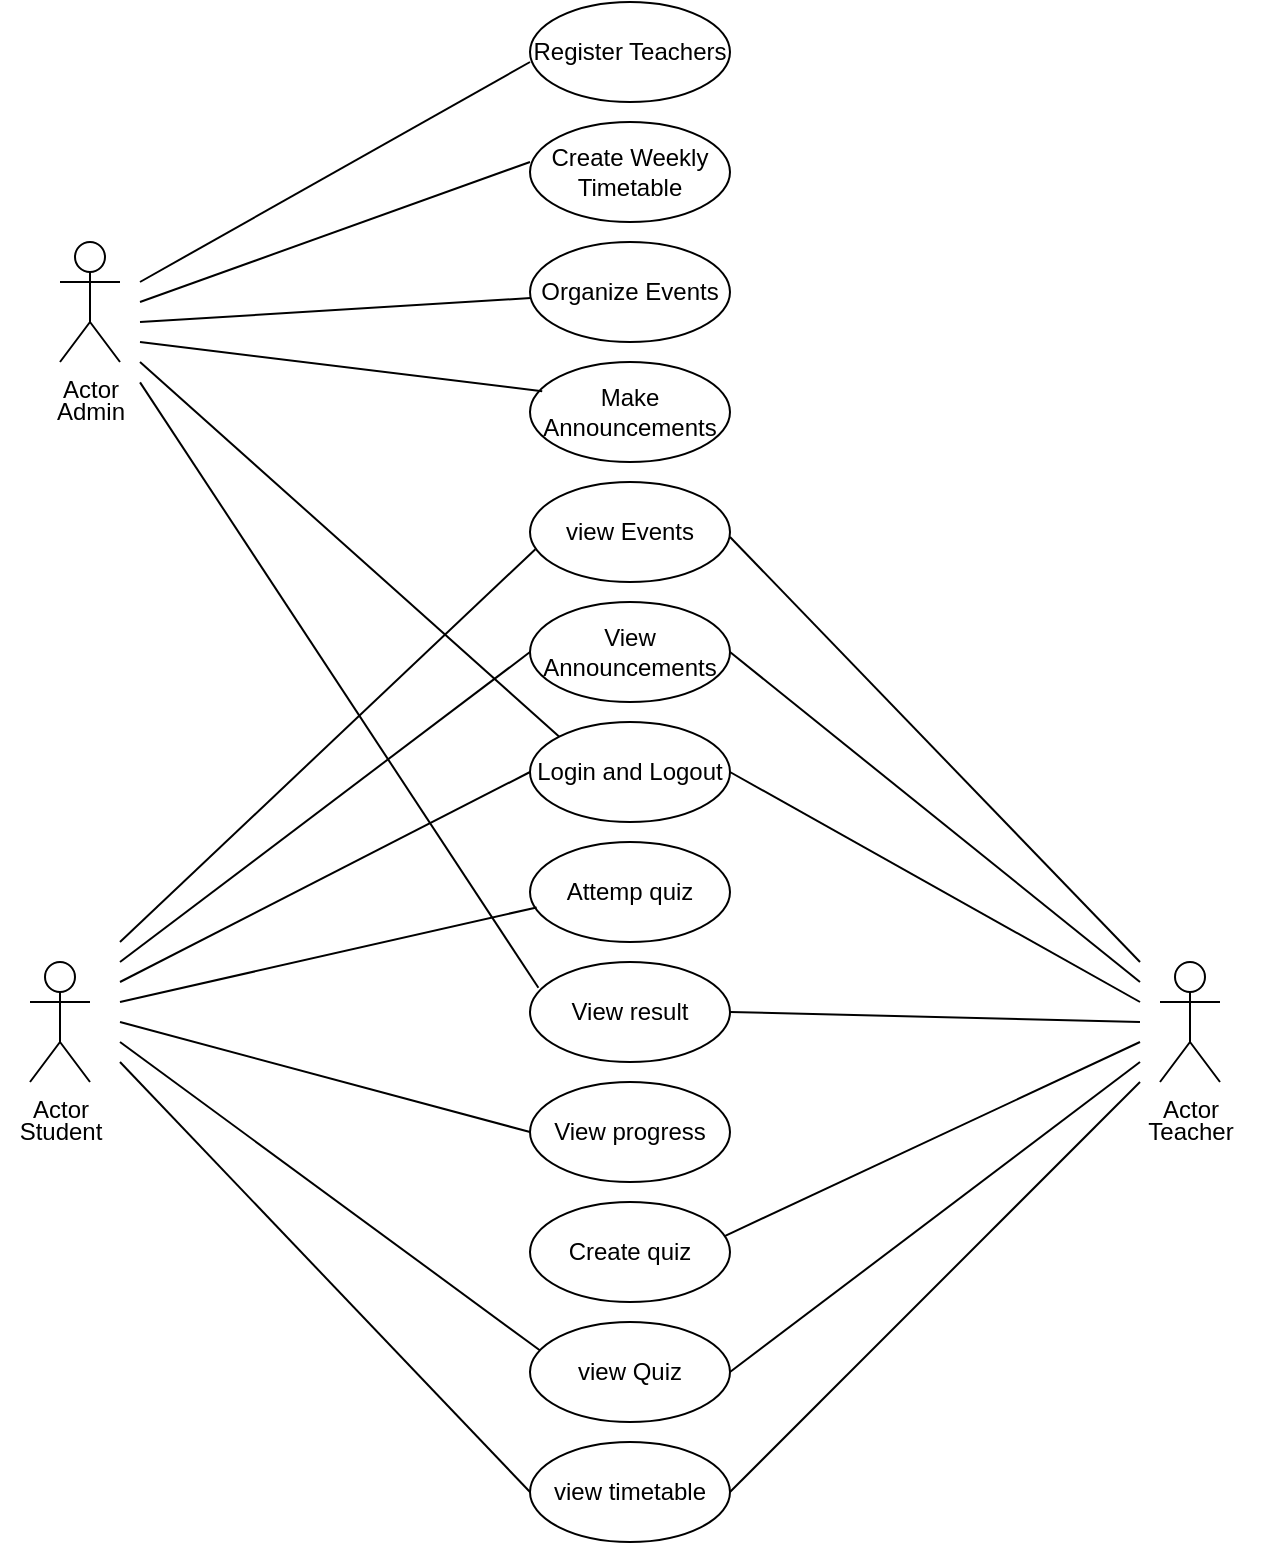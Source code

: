 <mxfile version="24.3.1" type="google">
  <diagram name="Page-1" id="80YjcgY9GlqfkaMrTLto">
    <mxGraphModel grid="1" page="1" gridSize="10" guides="1" tooltips="1" connect="1" arrows="1" fold="1" pageScale="1" pageWidth="850" pageHeight="1100" math="0" shadow="0">
      <root>
        <mxCell id="0" />
        <mxCell id="1" parent="0" />
        <mxCell id="MgeRAW2i2I9PQqgOFt5q-2" value="Login and Logout" style="ellipse;whiteSpace=wrap;html=1;" vertex="1" parent="1">
          <mxGeometry x="385" y="520" width="100" height="50" as="geometry" />
        </mxCell>
        <mxCell id="MgeRAW2i2I9PQqgOFt5q-6" value="Actor" style="shape=umlActor;verticalLabelPosition=bottom;verticalAlign=top;html=1;outlineConnect=0;" vertex="1" parent="1">
          <mxGeometry x="135" y="640" width="30" height="60" as="geometry" />
        </mxCell>
        <mxCell id="MgeRAW2i2I9PQqgOFt5q-7" value="Student" style="text;html=1;align=center;verticalAlign=middle;resizable=0;points=[];autosize=1;strokeColor=none;fillColor=none;" vertex="1" parent="1">
          <mxGeometry x="120" y="710" width="60" height="30" as="geometry" />
        </mxCell>
        <mxCell id="MgeRAW2i2I9PQqgOFt5q-9" value="Attemp quiz" style="ellipse;whiteSpace=wrap;html=1;" vertex="1" parent="1">
          <mxGeometry x="385" y="580" width="100" height="50" as="geometry" />
        </mxCell>
        <mxCell id="MgeRAW2i2I9PQqgOFt5q-10" value="View result" style="ellipse;whiteSpace=wrap;html=1;" vertex="1" parent="1">
          <mxGeometry x="385" y="640" width="100" height="50" as="geometry" />
        </mxCell>
        <mxCell id="MgeRAW2i2I9PQqgOFt5q-11" value="View progress" style="ellipse;whiteSpace=wrap;html=1;" vertex="1" parent="1">
          <mxGeometry x="385" y="700" width="100" height="50" as="geometry" />
        </mxCell>
        <mxCell id="MgeRAW2i2I9PQqgOFt5q-23" value="Actor" style="shape=umlActor;verticalLabelPosition=bottom;verticalAlign=top;html=1;outlineConnect=0;" vertex="1" parent="1">
          <mxGeometry x="700" y="640" width="30" height="60" as="geometry" />
        </mxCell>
        <mxCell id="MgeRAW2i2I9PQqgOFt5q-24" value="Teacher" style="text;html=1;align=center;verticalAlign=middle;resizable=0;points=[];autosize=1;strokeColor=none;fillColor=none;" vertex="1" parent="1">
          <mxGeometry x="680" y="710" width="70" height="30" as="geometry" />
        </mxCell>
        <mxCell id="MgeRAW2i2I9PQqgOFt5q-25" value="Create quiz" style="ellipse;whiteSpace=wrap;html=1;" vertex="1" parent="1">
          <mxGeometry x="385" y="760" width="100" height="50" as="geometry" />
        </mxCell>
        <mxCell id="MgeRAW2i2I9PQqgOFt5q-30" value="view timetable" style="ellipse;whiteSpace=wrap;html=1;" vertex="1" parent="1">
          <mxGeometry x="385" y="880" width="100" height="50" as="geometry" />
        </mxCell>
        <mxCell id="MgeRAW2i2I9PQqgOFt5q-31" value="view Quiz" style="ellipse;whiteSpace=wrap;html=1;" vertex="1" parent="1">
          <mxGeometry x="385" y="820" width="100" height="50" as="geometry" />
        </mxCell>
        <mxCell id="MgeRAW2i2I9PQqgOFt5q-41" value="" style="endArrow=none;html=1;rounded=0;exitX=0;exitY=0.5;exitDx=0;exitDy=0;" edge="1" parent="1" source="MgeRAW2i2I9PQqgOFt5q-2">
          <mxGeometry width="50" height="50" relative="1" as="geometry">
            <mxPoint x="525" y="970" as="sourcePoint" />
            <mxPoint x="180" y="650" as="targetPoint" />
          </mxGeometry>
        </mxCell>
        <mxCell id="MgeRAW2i2I9PQqgOFt5q-42" value="" style="endArrow=none;html=1;rounded=0;exitX=0;exitY=0.5;exitDx=0;exitDy=0;" edge="1" parent="1" source="MgeRAW2i2I9PQqgOFt5q-30">
          <mxGeometry width="50" height="50" relative="1" as="geometry">
            <mxPoint x="395" y="855" as="sourcePoint" />
            <mxPoint x="180" y="690" as="targetPoint" />
          </mxGeometry>
        </mxCell>
        <mxCell id="MgeRAW2i2I9PQqgOFt5q-44" value="" style="endArrow=none;html=1;rounded=0;exitX=1;exitY=0.5;exitDx=0;exitDy=0;" edge="1" parent="1" source="MgeRAW2i2I9PQqgOFt5q-30">
          <mxGeometry width="50" height="50" relative="1" as="geometry">
            <mxPoint x="505" y="840" as="sourcePoint" />
            <mxPoint x="690" y="700" as="targetPoint" />
          </mxGeometry>
        </mxCell>
        <mxCell id="MgeRAW2i2I9PQqgOFt5q-47" value="" style="endArrow=none;html=1;rounded=0;exitX=0;exitY=0.5;exitDx=0;exitDy=0;" edge="1" parent="1" source="MgeRAW2i2I9PQqgOFt5q-11">
          <mxGeometry width="50" height="50" relative="1" as="geometry">
            <mxPoint x="505" y="750" as="sourcePoint" />
            <mxPoint x="180" y="670" as="targetPoint" />
          </mxGeometry>
        </mxCell>
        <mxCell id="MgeRAW2i2I9PQqgOFt5q-49" value="" style="endArrow=none;html=1;rounded=0;exitX=1;exitY=0.5;exitDx=0;exitDy=0;" edge="1" parent="1" source="MgeRAW2i2I9PQqgOFt5q-31">
          <mxGeometry width="50" height="50" relative="1" as="geometry">
            <mxPoint x="505" y="780" as="sourcePoint" />
            <mxPoint x="690" y="690" as="targetPoint" />
          </mxGeometry>
        </mxCell>
        <mxCell id="MgeRAW2i2I9PQqgOFt5q-50" value="" style="endArrow=none;html=1;rounded=0;exitX=0.976;exitY=0.338;exitDx=0;exitDy=0;exitPerimeter=0;" edge="1" parent="1" source="MgeRAW2i2I9PQqgOFt5q-25">
          <mxGeometry width="50" height="50" relative="1" as="geometry">
            <mxPoint x="505" y="780" as="sourcePoint" />
            <mxPoint x="690" y="680" as="targetPoint" />
          </mxGeometry>
        </mxCell>
        <mxCell id="MgeRAW2i2I9PQqgOFt5q-54" value="" style="endArrow=none;html=1;rounded=0;entryX=1;entryY=0.5;entryDx=0;entryDy=0;" edge="1" parent="1" target="MgeRAW2i2I9PQqgOFt5q-10">
          <mxGeometry width="50" height="50" relative="1" as="geometry">
            <mxPoint x="690" y="670" as="sourcePoint" />
            <mxPoint x="555" y="730" as="targetPoint" />
          </mxGeometry>
        </mxCell>
        <mxCell id="MgeRAW2i2I9PQqgOFt5q-55" value="" style="endArrow=none;html=1;rounded=0;entryX=0.033;entryY=0.654;entryDx=0;entryDy=0;entryPerimeter=0;" edge="1" parent="1" target="MgeRAW2i2I9PQqgOFt5q-9">
          <mxGeometry width="50" height="50" relative="1" as="geometry">
            <mxPoint x="180" y="660" as="sourcePoint" />
            <mxPoint x="555" y="730" as="targetPoint" />
          </mxGeometry>
        </mxCell>
        <mxCell id="MgeRAW2i2I9PQqgOFt5q-56" value="" style="endArrow=none;html=1;rounded=0;exitX=0.049;exitY=0.283;exitDx=0;exitDy=0;exitPerimeter=0;" edge="1" parent="1" source="MgeRAW2i2I9PQqgOFt5q-31">
          <mxGeometry width="50" height="50" relative="1" as="geometry">
            <mxPoint x="505" y="780" as="sourcePoint" />
            <mxPoint x="180" y="680" as="targetPoint" />
          </mxGeometry>
        </mxCell>
        <mxCell id="MgeRAW2i2I9PQqgOFt5q-58" value="" style="endArrow=none;html=1;rounded=0;exitX=1;exitY=0.5;exitDx=0;exitDy=0;" edge="1" parent="1" source="MgeRAW2i2I9PQqgOFt5q-2">
          <mxGeometry width="50" height="50" relative="1" as="geometry">
            <mxPoint x="505" y="780" as="sourcePoint" />
            <mxPoint x="690" y="660" as="targetPoint" />
          </mxGeometry>
        </mxCell>
        <mxCell id="MgeRAW2i2I9PQqgOFt5q-60" value="Actor" style="shape=umlActor;verticalLabelPosition=bottom;verticalAlign=top;html=1;outlineConnect=0;" vertex="1" parent="1">
          <mxGeometry x="150" y="280" width="30" height="60" as="geometry" />
        </mxCell>
        <mxCell id="MgeRAW2i2I9PQqgOFt5q-61" value="Admin" style="text;html=1;align=center;verticalAlign=middle;resizable=0;points=[];autosize=1;strokeColor=none;fillColor=none;" vertex="1" parent="1">
          <mxGeometry x="135" y="350" width="60" height="30" as="geometry" />
        </mxCell>
        <mxCell id="MgeRAW2i2I9PQqgOFt5q-62" value="Make Announcements" style="ellipse;whiteSpace=wrap;html=1;" vertex="1" parent="1">
          <mxGeometry x="385" y="340" width="100" height="50" as="geometry" />
        </mxCell>
        <mxCell id="MgeRAW2i2I9PQqgOFt5q-63" value="Organize Events" style="ellipse;whiteSpace=wrap;html=1;" vertex="1" parent="1">
          <mxGeometry x="385" y="280" width="100" height="50" as="geometry" />
        </mxCell>
        <mxCell id="MgeRAW2i2I9PQqgOFt5q-64" value="Create Weekly Timetable" style="ellipse;whiteSpace=wrap;html=1;" vertex="1" parent="1">
          <mxGeometry x="385" y="220" width="100" height="50" as="geometry" />
        </mxCell>
        <mxCell id="MgeRAW2i2I9PQqgOFt5q-66" value="" style="endArrow=none;html=1;rounded=0;exitX=0;exitY=0.5;exitDx=0;exitDy=0;" edge="1" parent="1">
          <mxGeometry width="50" height="50" relative="1" as="geometry">
            <mxPoint x="385" y="240" as="sourcePoint" />
            <mxPoint x="190" y="310" as="targetPoint" />
          </mxGeometry>
        </mxCell>
        <mxCell id="MgeRAW2i2I9PQqgOFt5q-67" value="" style="endArrow=none;html=1;rounded=0;" edge="1" parent="1" source="MgeRAW2i2I9PQqgOFt5q-63">
          <mxGeometry width="50" height="50" relative="1" as="geometry">
            <mxPoint x="385" y="250" as="sourcePoint" />
            <mxPoint x="190" y="320" as="targetPoint" />
          </mxGeometry>
        </mxCell>
        <mxCell id="MgeRAW2i2I9PQqgOFt5q-68" value="" style="endArrow=none;html=1;rounded=0;exitX=0.061;exitY=0.292;exitDx=0;exitDy=0;exitPerimeter=0;" edge="1" parent="1" source="MgeRAW2i2I9PQqgOFt5q-62">
          <mxGeometry width="50" height="50" relative="1" as="geometry">
            <mxPoint x="385" y="314" as="sourcePoint" />
            <mxPoint x="190" y="330" as="targetPoint" />
          </mxGeometry>
        </mxCell>
        <mxCell id="MgeRAW2i2I9PQqgOFt5q-69" value="" style="endArrow=none;html=1;rounded=0;exitX=0;exitY=0;exitDx=0;exitDy=0;" edge="1" parent="1" source="MgeRAW2i2I9PQqgOFt5q-2">
          <mxGeometry width="50" height="50" relative="1" as="geometry">
            <mxPoint x="391" y="370" as="sourcePoint" />
            <mxPoint x="190" y="340" as="targetPoint" />
          </mxGeometry>
        </mxCell>
        <mxCell id="MgeRAW2i2I9PQqgOFt5q-70" value="Register Teachers" style="ellipse;whiteSpace=wrap;html=1;" vertex="1" parent="1">
          <mxGeometry x="385" y="160" width="100" height="50" as="geometry" />
        </mxCell>
        <mxCell id="MgeRAW2i2I9PQqgOFt5q-71" value="" style="endArrow=none;html=1;rounded=0;exitX=0;exitY=0.5;exitDx=0;exitDy=0;" edge="1" parent="1">
          <mxGeometry width="50" height="50" relative="1" as="geometry">
            <mxPoint x="385" y="190" as="sourcePoint" />
            <mxPoint x="190" y="300" as="targetPoint" />
          </mxGeometry>
        </mxCell>
        <mxCell id="MgeRAW2i2I9PQqgOFt5q-72" value="" style="endArrow=none;html=1;rounded=0;exitX=0.042;exitY=0.258;exitDx=0;exitDy=0;entryX=0.917;entryY=0.006;entryDx=0;entryDy=0;entryPerimeter=0;exitPerimeter=0;" edge="1" parent="1" source="MgeRAW2i2I9PQqgOFt5q-10" target="MgeRAW2i2I9PQqgOFt5q-61">
          <mxGeometry width="50" height="50" relative="1" as="geometry">
            <mxPoint x="409" y="418" as="sourcePoint" />
            <mxPoint x="290" y="335" as="targetPoint" />
          </mxGeometry>
        </mxCell>
        <mxCell id="LHJ4jS80kU_DFM4So3GE-1" value="view Events" style="ellipse;whiteSpace=wrap;html=1;" vertex="1" parent="1">
          <mxGeometry x="385" y="400" width="100" height="50" as="geometry" />
        </mxCell>
        <mxCell id="LHJ4jS80kU_DFM4So3GE-2" value="View Announcements" style="ellipse;whiteSpace=wrap;html=1;" vertex="1" parent="1">
          <mxGeometry x="385" y="460" width="100" height="50" as="geometry" />
        </mxCell>
        <mxCell id="LHJ4jS80kU_DFM4So3GE-5" value="" style="endArrow=none;html=1;rounded=0;exitX=0;exitY=0.5;exitDx=0;exitDy=0;" edge="1" parent="1" source="LHJ4jS80kU_DFM4So3GE-2">
          <mxGeometry width="50" height="50" relative="1" as="geometry">
            <mxPoint x="385" y="535" as="sourcePoint" />
            <mxPoint x="180" y="640" as="targetPoint" />
          </mxGeometry>
        </mxCell>
        <mxCell id="LHJ4jS80kU_DFM4So3GE-6" value="" style="endArrow=none;html=1;rounded=0;exitX=0.027;exitY=0.672;exitDx=0;exitDy=0;exitPerimeter=0;" edge="1" parent="1" source="LHJ4jS80kU_DFM4So3GE-1">
          <mxGeometry width="50" height="50" relative="1" as="geometry">
            <mxPoint x="390" y="430" as="sourcePoint" />
            <mxPoint x="180" y="630" as="targetPoint" />
          </mxGeometry>
        </mxCell>
        <mxCell id="LHJ4jS80kU_DFM4So3GE-8" value="" style="endArrow=none;html=1;rounded=0;exitX=1;exitY=0.5;exitDx=0;exitDy=0;" edge="1" parent="1" source="LHJ4jS80kU_DFM4So3GE-2">
          <mxGeometry width="50" height="50" relative="1" as="geometry">
            <mxPoint x="495" y="555" as="sourcePoint" />
            <mxPoint x="690" y="650" as="targetPoint" />
          </mxGeometry>
        </mxCell>
        <mxCell id="LHJ4jS80kU_DFM4So3GE-9" value="" style="endArrow=none;html=1;rounded=0;exitX=1;exitY=0.5;exitDx=0;exitDy=0;" edge="1" parent="1">
          <mxGeometry width="50" height="50" relative="1" as="geometry">
            <mxPoint x="485" y="427.5" as="sourcePoint" />
            <mxPoint x="690" y="640" as="targetPoint" />
          </mxGeometry>
        </mxCell>
      </root>
    </mxGraphModel>
  </diagram>
</mxfile>
